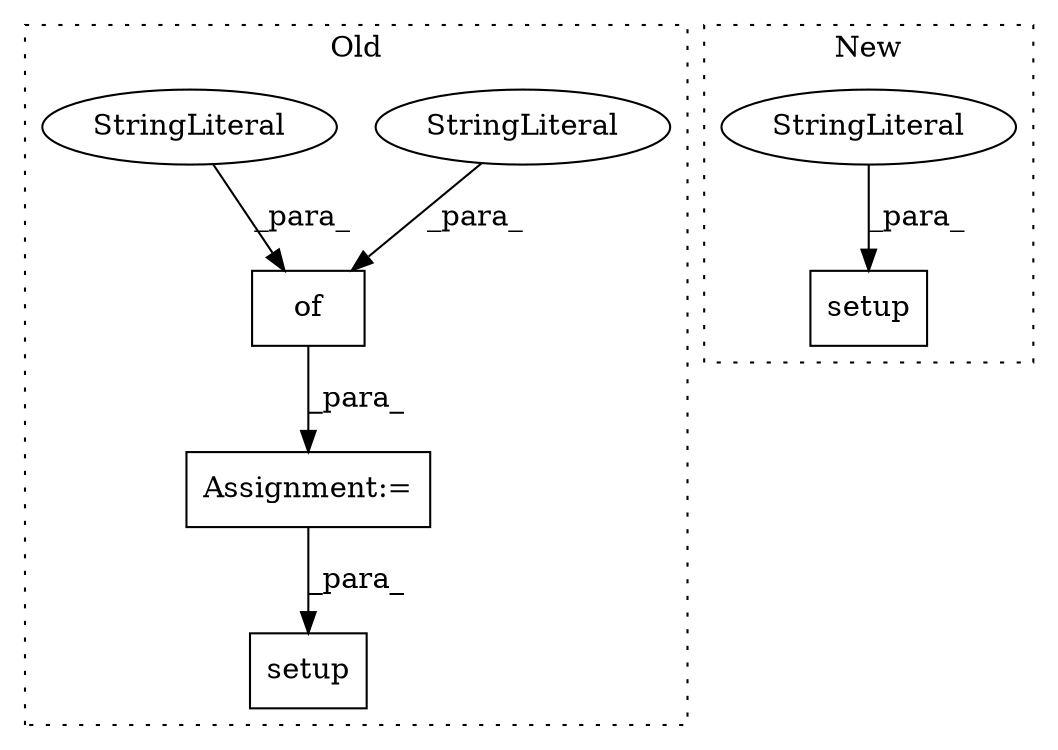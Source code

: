 digraph G {
subgraph cluster0 {
1 [label="of" a="32" s="665,972" l="3,1" shape="box"];
3 [label="Assignment:=" a="7" s="660" l="1" shape="box"];
4 [label="StringLiteral" a="45" s="832" l="28" shape="ellipse"];
6 [label="StringLiteral" a="45" s="902" l="27" shape="ellipse"];
7 [label="setup" a="32" s="981,993" l="6,1" shape="box"];
label = "Old";
style="dotted";
}
subgraph cluster1 {
2 [label="setup" a="32" s="116,991" l="6,1" shape="box"];
5 [label="StringLiteral" a="45" s="122" l="10" shape="ellipse"];
label = "New";
style="dotted";
}
1 -> 3 [label="_para_"];
3 -> 7 [label="_para_"];
4 -> 1 [label="_para_"];
5 -> 2 [label="_para_"];
6 -> 1 [label="_para_"];
}